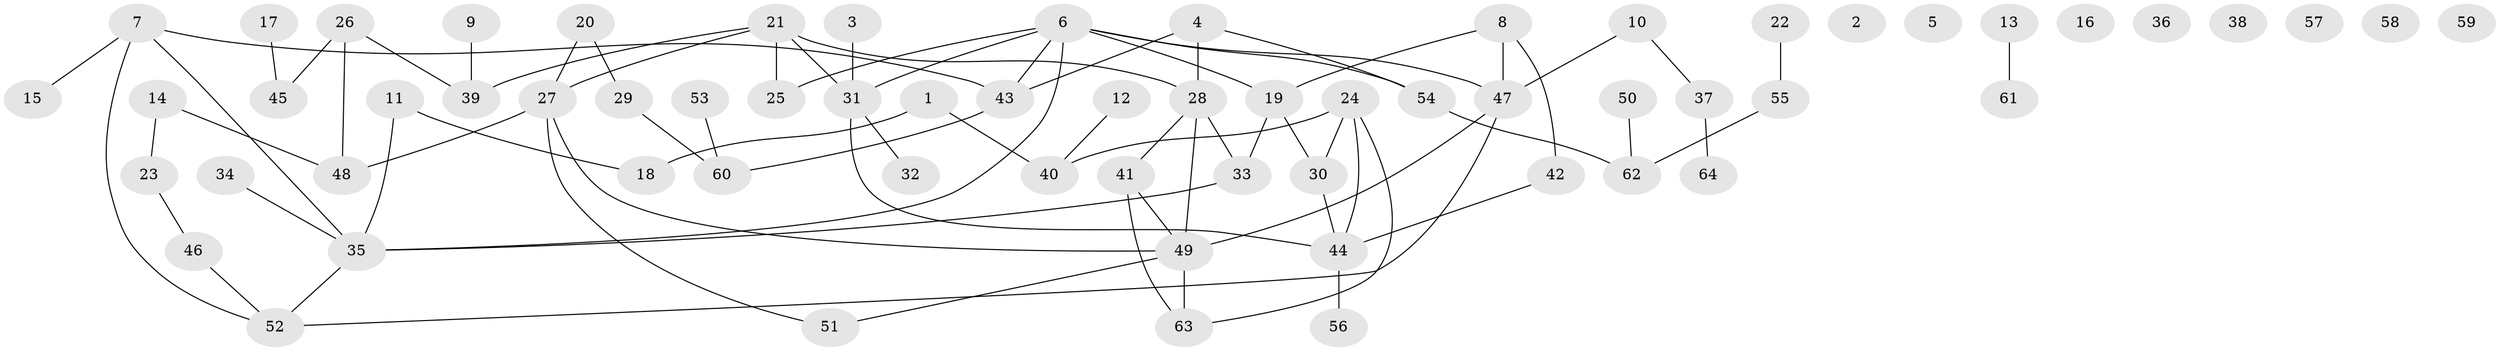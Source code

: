 // coarse degree distribution, {0: 0.36, 3: 0.12, 1: 0.16, 4: 0.16, 5: 0.08, 2: 0.08, 7: 0.04}
// Generated by graph-tools (version 1.1) at 2025/43/03/04/25 21:43:21]
// undirected, 64 vertices, 76 edges
graph export_dot {
graph [start="1"]
  node [color=gray90,style=filled];
  1;
  2;
  3;
  4;
  5;
  6;
  7;
  8;
  9;
  10;
  11;
  12;
  13;
  14;
  15;
  16;
  17;
  18;
  19;
  20;
  21;
  22;
  23;
  24;
  25;
  26;
  27;
  28;
  29;
  30;
  31;
  32;
  33;
  34;
  35;
  36;
  37;
  38;
  39;
  40;
  41;
  42;
  43;
  44;
  45;
  46;
  47;
  48;
  49;
  50;
  51;
  52;
  53;
  54;
  55;
  56;
  57;
  58;
  59;
  60;
  61;
  62;
  63;
  64;
  1 -- 18;
  1 -- 40;
  3 -- 31;
  4 -- 28;
  4 -- 43;
  4 -- 54;
  6 -- 19;
  6 -- 25;
  6 -- 31;
  6 -- 35;
  6 -- 43;
  6 -- 47;
  6 -- 54;
  7 -- 15;
  7 -- 35;
  7 -- 43;
  7 -- 52;
  8 -- 19;
  8 -- 42;
  8 -- 47;
  9 -- 39;
  10 -- 37;
  10 -- 47;
  11 -- 18;
  11 -- 35;
  12 -- 40;
  13 -- 61;
  14 -- 23;
  14 -- 48;
  17 -- 45;
  19 -- 30;
  19 -- 33;
  20 -- 27;
  20 -- 29;
  21 -- 25;
  21 -- 27;
  21 -- 28;
  21 -- 31;
  21 -- 39;
  22 -- 55;
  23 -- 46;
  24 -- 30;
  24 -- 40;
  24 -- 44;
  24 -- 63;
  26 -- 39;
  26 -- 45;
  26 -- 48;
  27 -- 48;
  27 -- 49;
  27 -- 51;
  28 -- 33;
  28 -- 41;
  28 -- 49;
  29 -- 60;
  30 -- 44;
  31 -- 32;
  31 -- 44;
  33 -- 35;
  34 -- 35;
  35 -- 52;
  37 -- 64;
  41 -- 49;
  41 -- 63;
  42 -- 44;
  43 -- 60;
  44 -- 56;
  46 -- 52;
  47 -- 49;
  47 -- 52;
  49 -- 51;
  49 -- 63;
  50 -- 62;
  53 -- 60;
  54 -- 62;
  55 -- 62;
}
